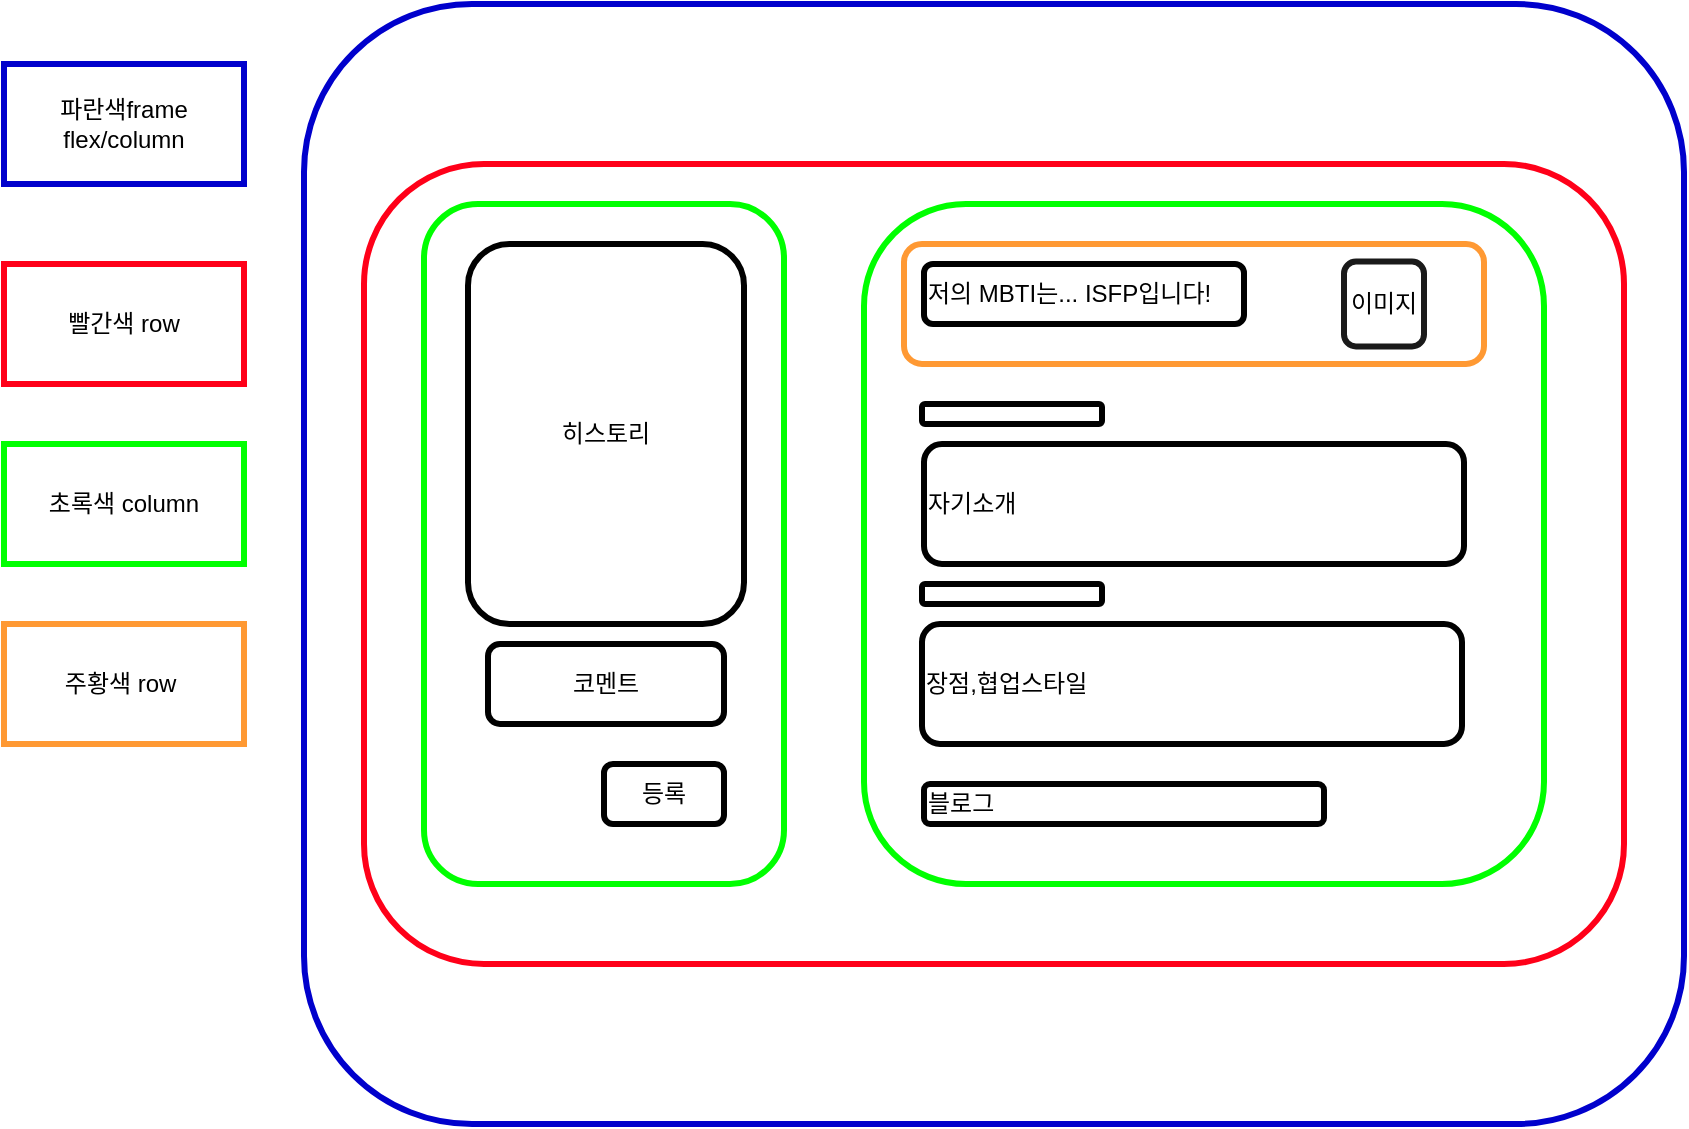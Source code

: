 <mxfile version="20.5.1" type="github">
  <diagram id="sZvj67ekZa8oSoAsuiMy" name="페이지-1">
    <mxGraphModel dx="1865" dy="1748" grid="1" gridSize="10" guides="1" tooltips="1" connect="1" arrows="1" fold="1" page="1" pageScale="1" pageWidth="827" pageHeight="1169" math="0" shadow="0">
      <root>
        <mxCell id="0" />
        <mxCell id="1" parent="0" />
        <mxCell id="xdhu19Yfi1Sl70du63Xw-10" value="" style="rounded=1;whiteSpace=wrap;html=1;strokeColor=#0000CC;strokeWidth=3;" vertex="1" parent="1">
          <mxGeometry x="60" y="-1140" width="690" height="560" as="geometry" />
        </mxCell>
        <mxCell id="xdhu19Yfi1Sl70du63Xw-11" value="" style="rounded=1;whiteSpace=wrap;html=1;strokeColor=#FF0019;strokeWidth=3;" vertex="1" parent="1">
          <mxGeometry x="90" y="-1060" width="630" height="400" as="geometry" />
        </mxCell>
        <mxCell id="xdhu19Yfi1Sl70du63Xw-14" value="" style="rounded=1;whiteSpace=wrap;html=1;strokeColor=#00FF00;strokeWidth=3;fillColor=#FFFFFF;" vertex="1" parent="1">
          <mxGeometry x="120" y="-1040" width="180" height="340" as="geometry" />
        </mxCell>
        <mxCell id="xdhu19Yfi1Sl70du63Xw-15" value="히스토리" style="rounded=1;whiteSpace=wrap;html=1;strokeColor=#000000;strokeWidth=3;fillColor=#FFFFFF;" vertex="1" parent="1">
          <mxGeometry x="142" y="-1020" width="138" height="190" as="geometry" />
        </mxCell>
        <mxCell id="xdhu19Yfi1Sl70du63Xw-16" value="코멘트" style="rounded=1;whiteSpace=wrap;html=1;strokeColor=#000000;strokeWidth=3;fillColor=#FFFFFF;" vertex="1" parent="1">
          <mxGeometry x="152" y="-820" width="118" height="40" as="geometry" />
        </mxCell>
        <mxCell id="xdhu19Yfi1Sl70du63Xw-17" value="등록" style="rounded=1;whiteSpace=wrap;html=1;strokeColor=#000000;strokeWidth=3;fillColor=#FFFFFF;" vertex="1" parent="1">
          <mxGeometry x="210" y="-760" width="60" height="30" as="geometry" />
        </mxCell>
        <mxCell id="xdhu19Yfi1Sl70du63Xw-21" value="" style="rounded=1;whiteSpace=wrap;html=1;strokeColor=#00FF00;strokeWidth=3;fillColor=#FFFFFF;" vertex="1" parent="1">
          <mxGeometry x="340" y="-1040" width="340" height="340" as="geometry" />
        </mxCell>
        <mxCell id="xdhu19Yfi1Sl70du63Xw-34" value="" style="rounded=1;whiteSpace=wrap;html=1;strokeColor=#FF9933;strokeWidth=3;fillColor=#FFFFFF;" vertex="1" parent="1">
          <mxGeometry x="360" y="-1020" width="290" height="60" as="geometry" />
        </mxCell>
        <mxCell id="xdhu19Yfi1Sl70du63Xw-22" value="저의 MBTI는... ISFP입니다!" style="rounded=1;whiteSpace=wrap;html=1;strokeColor=#000000;strokeWidth=3;fillColor=#FFFFFF;align=left;" vertex="1" parent="1">
          <mxGeometry x="370" y="-1010" width="160" height="30" as="geometry" />
        </mxCell>
        <mxCell id="xdhu19Yfi1Sl70du63Xw-23" value="자기소개" style="rounded=1;whiteSpace=wrap;html=1;strokeColor=#000000;strokeWidth=3;fillColor=#FFFFFF;align=left;" vertex="1" parent="1">
          <mxGeometry x="370" y="-920" width="270" height="60" as="geometry" />
        </mxCell>
        <mxCell id="xdhu19Yfi1Sl70du63Xw-24" value="장점,협업스타일" style="rounded=1;whiteSpace=wrap;html=1;strokeColor=#000000;strokeWidth=3;fillColor=#FFFFFF;align=left;" vertex="1" parent="1">
          <mxGeometry x="369" y="-830" width="270" height="60" as="geometry" />
        </mxCell>
        <mxCell id="xdhu19Yfi1Sl70du63Xw-25" value="블로그" style="rounded=1;whiteSpace=wrap;html=1;strokeColor=#000000;strokeWidth=3;fillColor=#FFFFFF;align=left;" vertex="1" parent="1">
          <mxGeometry x="370" y="-750" width="200" height="20" as="geometry" />
        </mxCell>
        <mxCell id="xdhu19Yfi1Sl70du63Xw-30" value="파란색frame&lt;br&gt;flex/column" style="whiteSpace=wrap;html=1;strokeColor=#0000CC;strokeWidth=3;fillColor=#FFFFFF;" vertex="1" parent="1">
          <mxGeometry x="-90" y="-1110" width="120" height="60" as="geometry" />
        </mxCell>
        <mxCell id="xdhu19Yfi1Sl70du63Xw-31" value="빨간색 row" style="whiteSpace=wrap;html=1;strokeColor=#FF0019;strokeWidth=3;fillColor=#FFFFFF;" vertex="1" parent="1">
          <mxGeometry x="-90" y="-1010" width="120" height="60" as="geometry" />
        </mxCell>
        <mxCell id="xdhu19Yfi1Sl70du63Xw-32" value="초록색 column" style="whiteSpace=wrap;html=1;strokeColor=#00FF00;strokeWidth=3;fillColor=#FFFFFF;" vertex="1" parent="1">
          <mxGeometry x="-90" y="-920" width="120" height="60" as="geometry" />
        </mxCell>
        <mxCell id="xdhu19Yfi1Sl70du63Xw-33" value="이미지" style="rounded=1;whiteSpace=wrap;html=1;strokeColor=#1A1A1A;strokeWidth=3;fillColor=#FFFFFF;" vertex="1" parent="1">
          <mxGeometry x="580" y="-1011.25" width="40" height="42.5" as="geometry" />
        </mxCell>
        <mxCell id="xdhu19Yfi1Sl70du63Xw-35" value="주황색 row&lt;span style=&quot;white-space: pre;&quot;&gt;	&lt;/span&gt;" style="whiteSpace=wrap;html=1;strokeColor=#FF9933;strokeWidth=3;fillColor=#FFFFFF;" vertex="1" parent="1">
          <mxGeometry x="-90" y="-830" width="120" height="60" as="geometry" />
        </mxCell>
        <mxCell id="xdhu19Yfi1Sl70du63Xw-36" value="" style="rounded=1;whiteSpace=wrap;html=1;strokeColor=#000000;strokeWidth=3;fillColor=#FFFFFF;" vertex="1" parent="1">
          <mxGeometry x="369" y="-940" width="90" height="10" as="geometry" />
        </mxCell>
        <mxCell id="xdhu19Yfi1Sl70du63Xw-37" value="" style="rounded=1;whiteSpace=wrap;html=1;strokeColor=#000000;strokeWidth=3;fillColor=#FFFFFF;" vertex="1" parent="1">
          <mxGeometry x="369" y="-850" width="90" height="10" as="geometry" />
        </mxCell>
      </root>
    </mxGraphModel>
  </diagram>
</mxfile>
